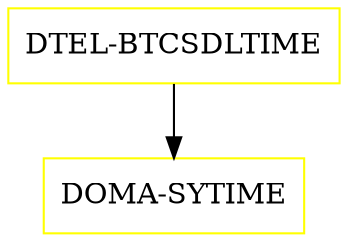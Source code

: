 digraph G {
  "DTEL-BTCSDLTIME" [shape=box,color=yellow];
  "DOMA-SYTIME" [shape=box,color=yellow,URL="./DOMA_SYTIME.html"];
  "DTEL-BTCSDLTIME" -> "DOMA-SYTIME";
}
